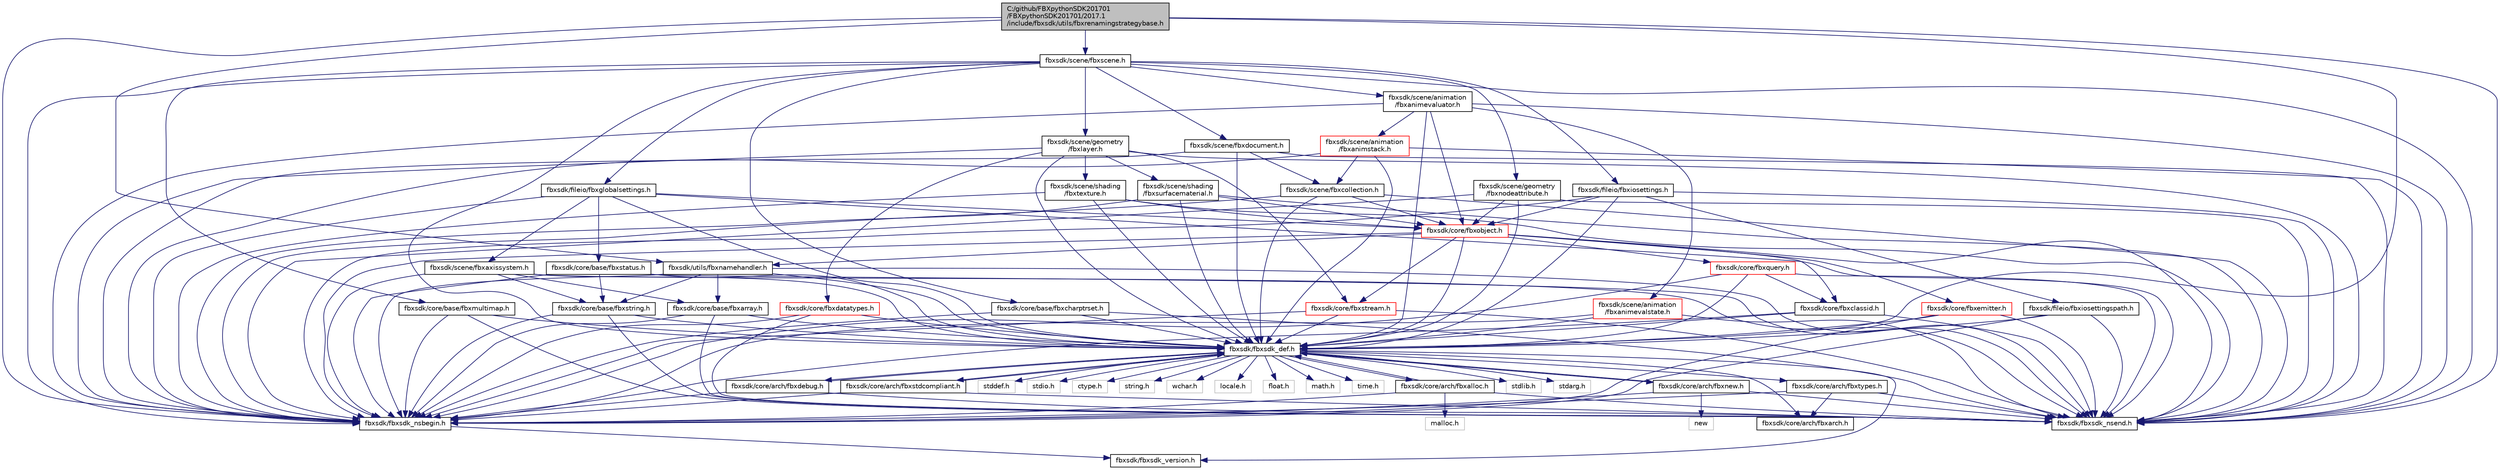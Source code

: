 digraph "C:/github/FBXpythonSDK201701/FBXpythonSDK201701/2017.1/include/fbxsdk/utils/fbxrenamingstrategybase.h"
{
  edge [fontname="Helvetica",fontsize="10",labelfontname="Helvetica",labelfontsize="10"];
  node [fontname="Helvetica",fontsize="10",shape=record];
  Node0 [label="C:/github/FBXpythonSDK201701\l/FBXpythonSDK201701/2017.1\l/include/fbxsdk/utils/fbxrenamingstrategybase.h",height=0.2,width=0.4,color="black", fillcolor="grey75", style="filled", fontcolor="black"];
  Node0 -> Node1 [color="midnightblue",fontsize="10",style="solid"];
  Node1 [label="fbxsdk/fbxsdk_def.h",height=0.2,width=0.4,color="black", fillcolor="white", style="filled",URL="$fbxsdk__def_8h.html"];
  Node1 -> Node2 [color="midnightblue",fontsize="10",style="solid"];
  Node2 [label="stdlib.h",height=0.2,width=0.4,color="grey75", fillcolor="white", style="filled"];
  Node1 -> Node3 [color="midnightblue",fontsize="10",style="solid"];
  Node3 [label="stdarg.h",height=0.2,width=0.4,color="grey75", fillcolor="white", style="filled"];
  Node1 -> Node4 [color="midnightblue",fontsize="10",style="solid"];
  Node4 [label="stddef.h",height=0.2,width=0.4,color="grey75", fillcolor="white", style="filled"];
  Node1 -> Node5 [color="midnightblue",fontsize="10",style="solid"];
  Node5 [label="stdio.h",height=0.2,width=0.4,color="grey75", fillcolor="white", style="filled"];
  Node1 -> Node6 [color="midnightblue",fontsize="10",style="solid"];
  Node6 [label="ctype.h",height=0.2,width=0.4,color="grey75", fillcolor="white", style="filled"];
  Node1 -> Node7 [color="midnightblue",fontsize="10",style="solid"];
  Node7 [label="string.h",height=0.2,width=0.4,color="grey75", fillcolor="white", style="filled"];
  Node1 -> Node8 [color="midnightblue",fontsize="10",style="solid"];
  Node8 [label="wchar.h",height=0.2,width=0.4,color="grey75", fillcolor="white", style="filled"];
  Node1 -> Node9 [color="midnightblue",fontsize="10",style="solid"];
  Node9 [label="locale.h",height=0.2,width=0.4,color="grey75", fillcolor="white", style="filled"];
  Node1 -> Node10 [color="midnightblue",fontsize="10",style="solid"];
  Node10 [label="float.h",height=0.2,width=0.4,color="grey75", fillcolor="white", style="filled"];
  Node1 -> Node11 [color="midnightblue",fontsize="10",style="solid"];
  Node11 [label="math.h",height=0.2,width=0.4,color="grey75", fillcolor="white", style="filled"];
  Node1 -> Node12 [color="midnightblue",fontsize="10",style="solid"];
  Node12 [label="time.h",height=0.2,width=0.4,color="grey75", fillcolor="white", style="filled"];
  Node1 -> Node13 [color="midnightblue",fontsize="10",style="solid"];
  Node13 [label="fbxsdk/fbxsdk_version.h",height=0.2,width=0.4,color="black", fillcolor="white", style="filled",URL="$fbxsdk__version_8h.html"];
  Node1 -> Node14 [color="midnightblue",fontsize="10",style="solid"];
  Node14 [label="fbxsdk/core/arch/fbxarch.h",height=0.2,width=0.4,color="black", fillcolor="white", style="filled",URL="$fbxarch_8h.html"];
  Node1 -> Node15 [color="midnightblue",fontsize="10",style="solid"];
  Node15 [label="fbxsdk/core/arch/fbxtypes.h",height=0.2,width=0.4,color="black", fillcolor="white", style="filled",URL="$fbxtypes_8h.html"];
  Node15 -> Node14 [color="midnightblue",fontsize="10",style="solid"];
  Node15 -> Node16 [color="midnightblue",fontsize="10",style="solid"];
  Node16 [label="fbxsdk/fbxsdk_nsbegin.h",height=0.2,width=0.4,color="black", fillcolor="white", style="filled",URL="$fbxsdk__nsbegin_8h.html"];
  Node16 -> Node13 [color="midnightblue",fontsize="10",style="solid"];
  Node15 -> Node17 [color="midnightblue",fontsize="10",style="solid"];
  Node17 [label="fbxsdk/fbxsdk_nsend.h",height=0.2,width=0.4,color="black", fillcolor="white", style="filled",URL="$fbxsdk__nsend_8h.html"];
  Node1 -> Node18 [color="midnightblue",fontsize="10",style="solid"];
  Node18 [label="fbxsdk/core/arch/fbxdebug.h",height=0.2,width=0.4,color="black", fillcolor="white", style="filled",URL="$fbxdebug_8h.html"];
  Node18 -> Node1 [color="midnightblue",fontsize="10",style="solid"];
  Node18 -> Node16 [color="midnightblue",fontsize="10",style="solid"];
  Node18 -> Node17 [color="midnightblue",fontsize="10",style="solid"];
  Node1 -> Node19 [color="midnightblue",fontsize="10",style="solid"];
  Node19 [label="fbxsdk/core/arch/fbxalloc.h",height=0.2,width=0.4,color="black", fillcolor="white", style="filled",URL="$fbxalloc_8h.html"];
  Node19 -> Node1 [color="midnightblue",fontsize="10",style="solid"];
  Node19 -> Node20 [color="midnightblue",fontsize="10",style="solid"];
  Node20 [label="malloc.h",height=0.2,width=0.4,color="grey75", fillcolor="white", style="filled"];
  Node19 -> Node16 [color="midnightblue",fontsize="10",style="solid"];
  Node19 -> Node17 [color="midnightblue",fontsize="10",style="solid"];
  Node1 -> Node21 [color="midnightblue",fontsize="10",style="solid"];
  Node21 [label="fbxsdk/core/arch/fbxnew.h",height=0.2,width=0.4,color="black", fillcolor="white", style="filled",URL="$fbxnew_8h.html"];
  Node21 -> Node1 [color="midnightblue",fontsize="10",style="solid"];
  Node21 -> Node22 [color="midnightblue",fontsize="10",style="solid"];
  Node22 [label="new",height=0.2,width=0.4,color="grey75", fillcolor="white", style="filled"];
  Node21 -> Node16 [color="midnightblue",fontsize="10",style="solid"];
  Node21 -> Node17 [color="midnightblue",fontsize="10",style="solid"];
  Node1 -> Node23 [color="midnightblue",fontsize="10",style="solid"];
  Node23 [label="fbxsdk/core/arch/fbxstdcompliant.h",height=0.2,width=0.4,color="black", fillcolor="white", style="filled",URL="$fbxstdcompliant_8h.html"];
  Node23 -> Node1 [color="midnightblue",fontsize="10",style="solid"];
  Node23 -> Node16 [color="midnightblue",fontsize="10",style="solid"];
  Node23 -> Node17 [color="midnightblue",fontsize="10",style="solid"];
  Node0 -> Node24 [color="midnightblue",fontsize="10",style="solid"];
  Node24 [label="fbxsdk/scene/fbxscene.h",height=0.2,width=0.4,color="black", fillcolor="white", style="filled",URL="$fbxscene_8h.html"];
  Node24 -> Node1 [color="midnightblue",fontsize="10",style="solid"];
  Node24 -> Node25 [color="midnightblue",fontsize="10",style="solid"];
  Node25 [label="fbxsdk/core/base/fbxmultimap.h",height=0.2,width=0.4,color="black", fillcolor="white", style="filled",URL="$fbxmultimap_8h.html"];
  Node25 -> Node1 [color="midnightblue",fontsize="10",style="solid"];
  Node25 -> Node16 [color="midnightblue",fontsize="10",style="solid"];
  Node25 -> Node17 [color="midnightblue",fontsize="10",style="solid"];
  Node24 -> Node26 [color="midnightblue",fontsize="10",style="solid"];
  Node26 [label="fbxsdk/core/base/fbxcharptrset.h",height=0.2,width=0.4,color="black", fillcolor="white", style="filled",URL="$fbxcharptrset_8h.html"];
  Node26 -> Node1 [color="midnightblue",fontsize="10",style="solid"];
  Node26 -> Node16 [color="midnightblue",fontsize="10",style="solid"];
  Node26 -> Node17 [color="midnightblue",fontsize="10",style="solid"];
  Node24 -> Node27 [color="midnightblue",fontsize="10",style="solid"];
  Node27 [label="fbxsdk/scene/fbxdocument.h",height=0.2,width=0.4,color="black", fillcolor="white", style="filled",URL="$fbxdocument_8h.html"];
  Node27 -> Node1 [color="midnightblue",fontsize="10",style="solid"];
  Node27 -> Node28 [color="midnightblue",fontsize="10",style="solid"];
  Node28 [label="fbxsdk/scene/fbxcollection.h",height=0.2,width=0.4,color="black", fillcolor="white", style="filled",URL="$fbxcollection_8h.html"];
  Node28 -> Node1 [color="midnightblue",fontsize="10",style="solid"];
  Node28 -> Node29 [color="midnightblue",fontsize="10",style="solid"];
  Node29 [label="fbxsdk/core/fbxobject.h",height=0.2,width=0.4,color="red", fillcolor="white", style="filled",URL="$fbxobject_8h.html"];
  Node29 -> Node1 [color="midnightblue",fontsize="10",style="solid"];
  Node29 -> Node30 [color="midnightblue",fontsize="10",style="solid"];
  Node30 [label="fbxsdk/core/fbxclassid.h",height=0.2,width=0.4,color="black", fillcolor="white", style="filled",URL="$fbxclassid_8h.html"];
  Node30 -> Node1 [color="midnightblue",fontsize="10",style="solid"];
  Node30 -> Node16 [color="midnightblue",fontsize="10",style="solid"];
  Node30 -> Node17 [color="midnightblue",fontsize="10",style="solid"];
  Node29 -> Node31 [color="midnightblue",fontsize="10",style="solid"];
  Node31 [label="fbxsdk/core/fbxquery.h",height=0.2,width=0.4,color="red", fillcolor="white", style="filled",URL="$fbxquery_8h.html"];
  Node31 -> Node1 [color="midnightblue",fontsize="10",style="solid"];
  Node31 -> Node30 [color="midnightblue",fontsize="10",style="solid"];
  Node31 -> Node16 [color="midnightblue",fontsize="10",style="solid"];
  Node31 -> Node17 [color="midnightblue",fontsize="10",style="solid"];
  Node29 -> Node41 [color="midnightblue",fontsize="10",style="solid"];
  Node41 [label="fbxsdk/core/fbxemitter.h",height=0.2,width=0.4,color="red", fillcolor="white", style="filled",URL="$fbxemitter_8h.html"];
  Node41 -> Node1 [color="midnightblue",fontsize="10",style="solid"];
  Node41 -> Node16 [color="midnightblue",fontsize="10",style="solid"];
  Node41 -> Node17 [color="midnightblue",fontsize="10",style="solid"];
  Node29 -> Node57 [color="midnightblue",fontsize="10",style="solid"];
  Node57 [label="fbxsdk/core/fbxstream.h",height=0.2,width=0.4,color="red", fillcolor="white", style="filled",URL="$fbxstream_8h.html"];
  Node57 -> Node1 [color="midnightblue",fontsize="10",style="solid"];
  Node57 -> Node16 [color="midnightblue",fontsize="10",style="solid"];
  Node57 -> Node17 [color="midnightblue",fontsize="10",style="solid"];
  Node29 -> Node60 [color="midnightblue",fontsize="10",style="solid"];
  Node60 [label="fbxsdk/utils/fbxnamehandler.h",height=0.2,width=0.4,color="black", fillcolor="white", style="filled",URL="$fbxnamehandler_8h.html"];
  Node60 -> Node1 [color="midnightblue",fontsize="10",style="solid"];
  Node60 -> Node33 [color="midnightblue",fontsize="10",style="solid"];
  Node33 [label="fbxsdk/core/base/fbxarray.h",height=0.2,width=0.4,color="black", fillcolor="white", style="filled",URL="$fbxarray_8h.html"];
  Node33 -> Node1 [color="midnightblue",fontsize="10",style="solid"];
  Node33 -> Node16 [color="midnightblue",fontsize="10",style="solid"];
  Node33 -> Node17 [color="midnightblue",fontsize="10",style="solid"];
  Node60 -> Node35 [color="midnightblue",fontsize="10",style="solid"];
  Node35 [label="fbxsdk/core/base/fbxstring.h",height=0.2,width=0.4,color="black", fillcolor="white", style="filled",URL="$fbxstring_8h.html"];
  Node35 -> Node1 [color="midnightblue",fontsize="10",style="solid"];
  Node35 -> Node16 [color="midnightblue",fontsize="10",style="solid"];
  Node35 -> Node17 [color="midnightblue",fontsize="10",style="solid"];
  Node60 -> Node16 [color="midnightblue",fontsize="10",style="solid"];
  Node60 -> Node17 [color="midnightblue",fontsize="10",style="solid"];
  Node29 -> Node16 [color="midnightblue",fontsize="10",style="solid"];
  Node29 -> Node17 [color="midnightblue",fontsize="10",style="solid"];
  Node28 -> Node16 [color="midnightblue",fontsize="10",style="solid"];
  Node28 -> Node17 [color="midnightblue",fontsize="10",style="solid"];
  Node27 -> Node16 [color="midnightblue",fontsize="10",style="solid"];
  Node27 -> Node17 [color="midnightblue",fontsize="10",style="solid"];
  Node24 -> Node61 [color="midnightblue",fontsize="10",style="solid"];
  Node61 [label="fbxsdk/scene/animation\l/fbxanimevaluator.h",height=0.2,width=0.4,color="black", fillcolor="white", style="filled",URL="$fbxanimevaluator_8h.html"];
  Node61 -> Node1 [color="midnightblue",fontsize="10",style="solid"];
  Node61 -> Node29 [color="midnightblue",fontsize="10",style="solid"];
  Node61 -> Node62 [color="midnightblue",fontsize="10",style="solid"];
  Node62 [label="fbxsdk/scene/animation\l/fbxanimevalstate.h",height=0.2,width=0.4,color="red", fillcolor="white", style="filled",URL="$fbxanimevalstate_8h.html"];
  Node62 -> Node1 [color="midnightblue",fontsize="10",style="solid"];
  Node62 -> Node16 [color="midnightblue",fontsize="10",style="solid"];
  Node62 -> Node17 [color="midnightblue",fontsize="10",style="solid"];
  Node61 -> Node68 [color="midnightblue",fontsize="10",style="solid"];
  Node68 [label="fbxsdk/scene/animation\l/fbxanimstack.h",height=0.2,width=0.4,color="red", fillcolor="white", style="filled",URL="$fbxanimstack_8h.html"];
  Node68 -> Node1 [color="midnightblue",fontsize="10",style="solid"];
  Node68 -> Node28 [color="midnightblue",fontsize="10",style="solid"];
  Node68 -> Node16 [color="midnightblue",fontsize="10",style="solid"];
  Node68 -> Node17 [color="midnightblue",fontsize="10",style="solid"];
  Node61 -> Node16 [color="midnightblue",fontsize="10",style="solid"];
  Node61 -> Node17 [color="midnightblue",fontsize="10",style="solid"];
  Node24 -> Node69 [color="midnightblue",fontsize="10",style="solid"];
  Node69 [label="fbxsdk/scene/geometry\l/fbxlayer.h",height=0.2,width=0.4,color="black", fillcolor="white", style="filled",URL="$fbxlayer_8h.html"];
  Node69 -> Node1 [color="midnightblue",fontsize="10",style="solid"];
  Node69 -> Node54 [color="midnightblue",fontsize="10",style="solid"];
  Node54 [label="fbxsdk/core/fbxdatatypes.h",height=0.2,width=0.4,color="red", fillcolor="white", style="filled",URL="$fbxdatatypes_8h.html"];
  Node54 -> Node1 [color="midnightblue",fontsize="10",style="solid"];
  Node54 -> Node16 [color="midnightblue",fontsize="10",style="solid"];
  Node54 -> Node17 [color="midnightblue",fontsize="10",style="solid"];
  Node69 -> Node57 [color="midnightblue",fontsize="10",style="solid"];
  Node69 -> Node70 [color="midnightblue",fontsize="10",style="solid"];
  Node70 [label="fbxsdk/scene/shading\l/fbxsurfacematerial.h",height=0.2,width=0.4,color="black", fillcolor="white", style="filled",URL="$fbxsurfacematerial_8h.html"];
  Node70 -> Node1 [color="midnightblue",fontsize="10",style="solid"];
  Node70 -> Node29 [color="midnightblue",fontsize="10",style="solid"];
  Node70 -> Node16 [color="midnightblue",fontsize="10",style="solid"];
  Node70 -> Node17 [color="midnightblue",fontsize="10",style="solid"];
  Node69 -> Node71 [color="midnightblue",fontsize="10",style="solid"];
  Node71 [label="fbxsdk/scene/shading\l/fbxtexture.h",height=0.2,width=0.4,color="black", fillcolor="white", style="filled",URL="$fbxtexture_8h.html"];
  Node71 -> Node1 [color="midnightblue",fontsize="10",style="solid"];
  Node71 -> Node29 [color="midnightblue",fontsize="10",style="solid"];
  Node71 -> Node16 [color="midnightblue",fontsize="10",style="solid"];
  Node71 -> Node17 [color="midnightblue",fontsize="10",style="solid"];
  Node69 -> Node16 [color="midnightblue",fontsize="10",style="solid"];
  Node69 -> Node17 [color="midnightblue",fontsize="10",style="solid"];
  Node24 -> Node72 [color="midnightblue",fontsize="10",style="solid"];
  Node72 [label="fbxsdk/scene/geometry\l/fbxnodeattribute.h",height=0.2,width=0.4,color="black", fillcolor="white", style="filled",URL="$fbxnodeattribute_8h.html"];
  Node72 -> Node1 [color="midnightblue",fontsize="10",style="solid"];
  Node72 -> Node29 [color="midnightblue",fontsize="10",style="solid"];
  Node72 -> Node16 [color="midnightblue",fontsize="10",style="solid"];
  Node72 -> Node17 [color="midnightblue",fontsize="10",style="solid"];
  Node24 -> Node73 [color="midnightblue",fontsize="10",style="solid"];
  Node73 [label="fbxsdk/fileio/fbxiosettings.h",height=0.2,width=0.4,color="black", fillcolor="white", style="filled",URL="$fbxiosettings_8h.html"];
  Node73 -> Node1 [color="midnightblue",fontsize="10",style="solid"];
  Node73 -> Node29 [color="midnightblue",fontsize="10",style="solid"];
  Node73 -> Node74 [color="midnightblue",fontsize="10",style="solid"];
  Node74 [label="fbxsdk/fileio/fbxiosettingspath.h",height=0.2,width=0.4,color="black", fillcolor="white", style="filled",URL="$fbxiosettingspath_8h.html"];
  Node74 -> Node1 [color="midnightblue",fontsize="10",style="solid"];
  Node74 -> Node16 [color="midnightblue",fontsize="10",style="solid"];
  Node74 -> Node17 [color="midnightblue",fontsize="10",style="solid"];
  Node73 -> Node16 [color="midnightblue",fontsize="10",style="solid"];
  Node73 -> Node17 [color="midnightblue",fontsize="10",style="solid"];
  Node24 -> Node75 [color="midnightblue",fontsize="10",style="solid"];
  Node75 [label="fbxsdk/fileio/fbxglobalsettings.h",height=0.2,width=0.4,color="black", fillcolor="white", style="filled",URL="$fbxglobalsettings_8h.html"];
  Node75 -> Node1 [color="midnightblue",fontsize="10",style="solid"];
  Node75 -> Node29 [color="midnightblue",fontsize="10",style="solid"];
  Node75 -> Node76 [color="midnightblue",fontsize="10",style="solid"];
  Node76 [label="fbxsdk/core/base/fbxstatus.h",height=0.2,width=0.4,color="black", fillcolor="white", style="filled",URL="$fbxstatus_8h.html"];
  Node76 -> Node1 [color="midnightblue",fontsize="10",style="solid"];
  Node76 -> Node35 [color="midnightblue",fontsize="10",style="solid"];
  Node76 -> Node16 [color="midnightblue",fontsize="10",style="solid"];
  Node76 -> Node17 [color="midnightblue",fontsize="10",style="solid"];
  Node75 -> Node77 [color="midnightblue",fontsize="10",style="solid"];
  Node77 [label="fbxsdk/scene/fbxaxissystem.h",height=0.2,width=0.4,color="black", fillcolor="white", style="filled",URL="$fbxaxissystem_8h.html"];
  Node77 -> Node1 [color="midnightblue",fontsize="10",style="solid"];
  Node77 -> Node33 [color="midnightblue",fontsize="10",style="solid"];
  Node77 -> Node35 [color="midnightblue",fontsize="10",style="solid"];
  Node77 -> Node16 [color="midnightblue",fontsize="10",style="solid"];
  Node77 -> Node17 [color="midnightblue",fontsize="10",style="solid"];
  Node75 -> Node16 [color="midnightblue",fontsize="10",style="solid"];
  Node75 -> Node17 [color="midnightblue",fontsize="10",style="solid"];
  Node24 -> Node16 [color="midnightblue",fontsize="10",style="solid"];
  Node24 -> Node17 [color="midnightblue",fontsize="10",style="solid"];
  Node0 -> Node60 [color="midnightblue",fontsize="10",style="solid"];
  Node0 -> Node16 [color="midnightblue",fontsize="10",style="solid"];
  Node0 -> Node17 [color="midnightblue",fontsize="10",style="solid"];
}
